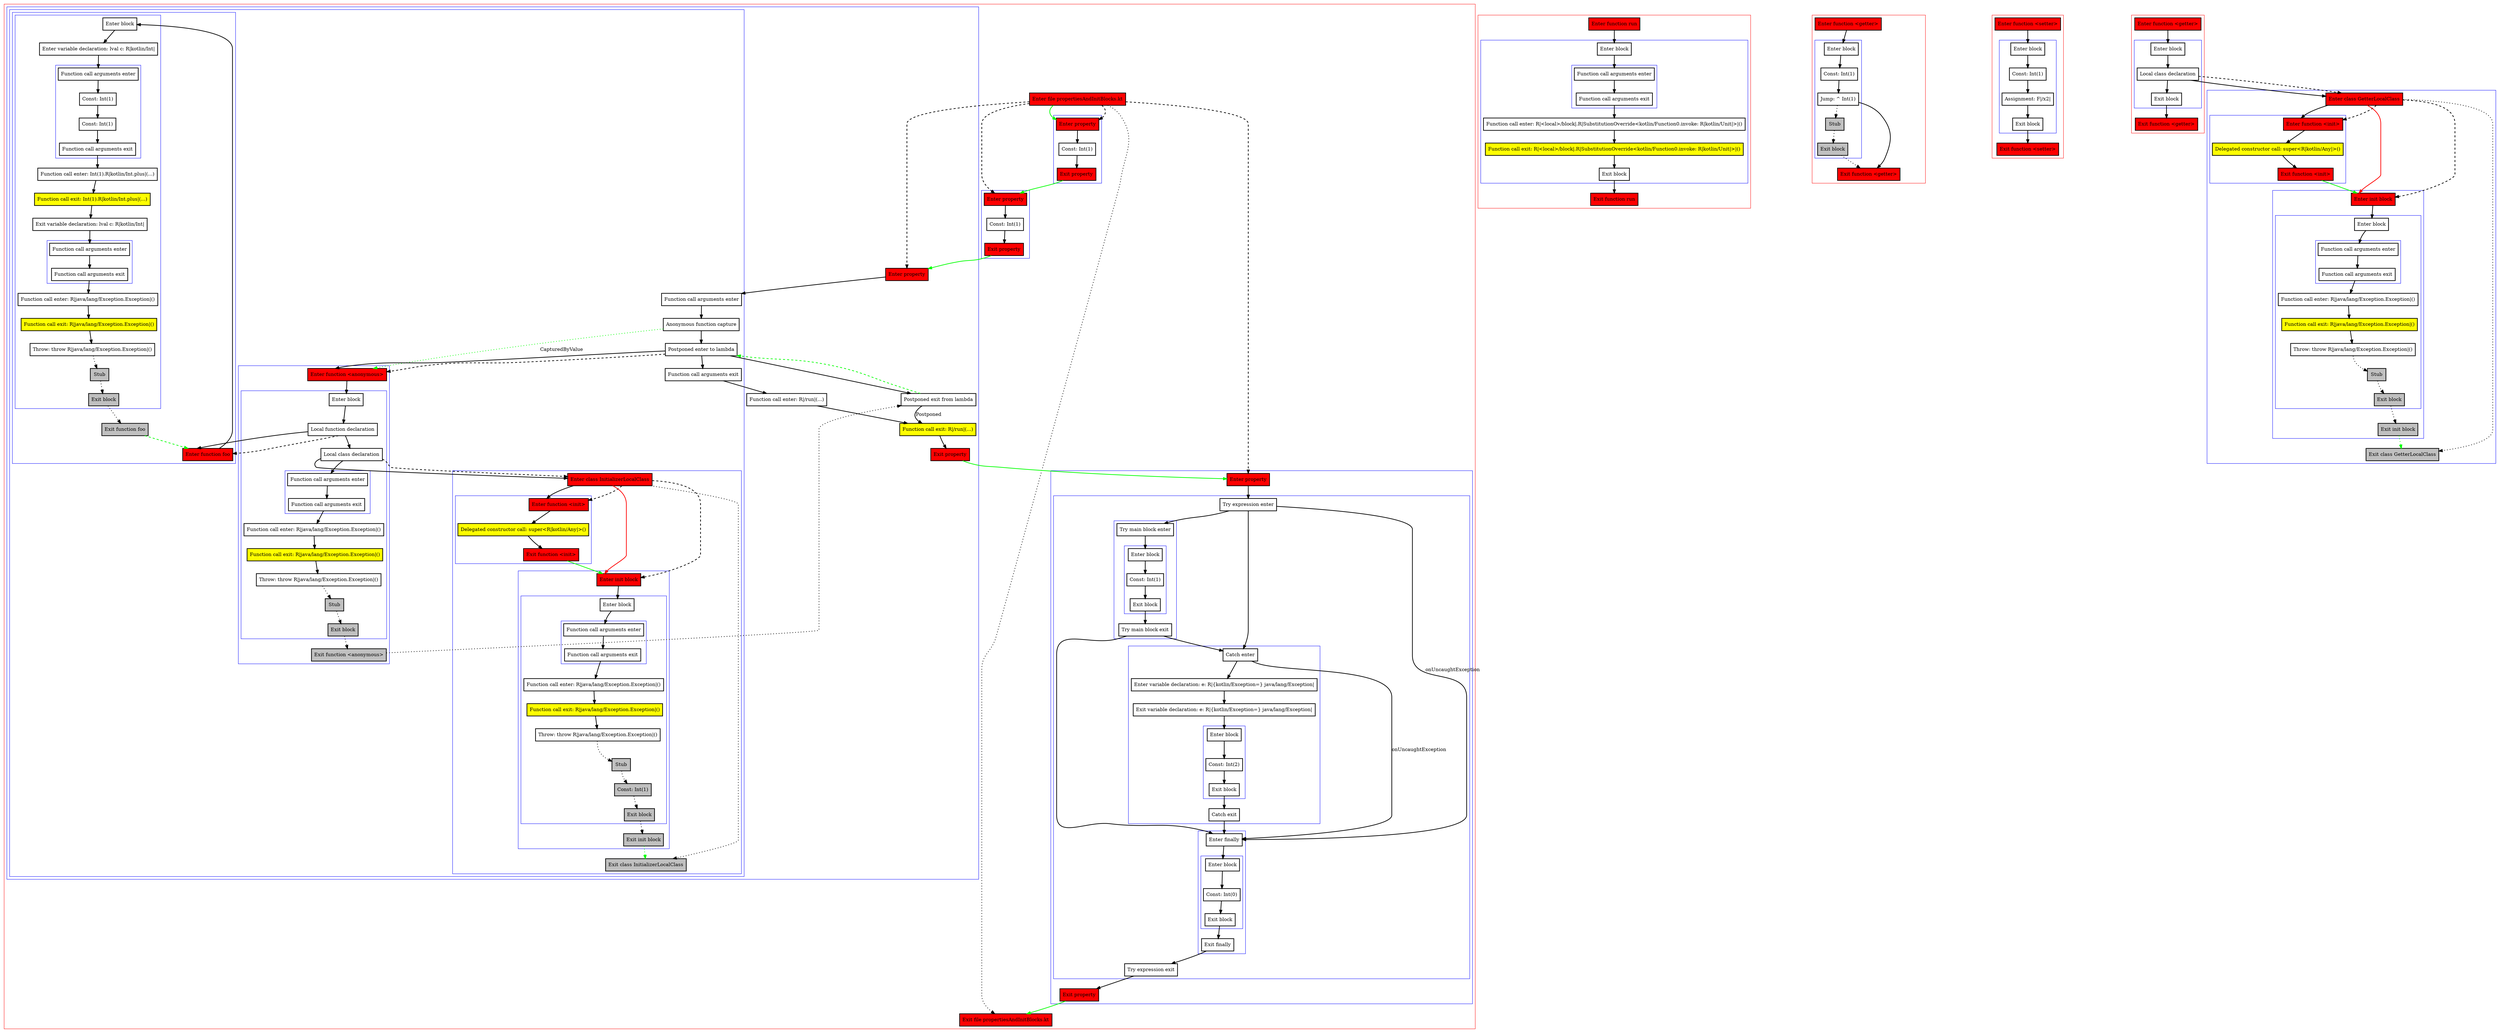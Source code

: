 digraph propertiesAndInitBlocks_kt {
    graph [nodesep=3]
    node [shape=box penwidth=2]
    edge [penwidth=2]

    subgraph cluster_0 {
        color=red
        0 [label="Enter file propertiesAndInitBlocks.kt" style="filled" fillcolor=red];
        subgraph cluster_1 {
            color=blue
            1 [label="Enter property" style="filled" fillcolor=red];
            2 [label="Const: Int(1)"];
            3 [label="Exit property" style="filled" fillcolor=red];
        }
        subgraph cluster_2 {
            color=blue
            4 [label="Enter property" style="filled" fillcolor=red];
            5 [label="Const: Int(1)"];
            6 [label="Exit property" style="filled" fillcolor=red];
        }
        subgraph cluster_3 {
            color=blue
            7 [label="Enter property" style="filled" fillcolor=red];
            subgraph cluster_4 {
                color=blue
                8 [label="Function call arguments enter"];
                9 [label="Anonymous function capture"];
                10 [label="Postponed enter to lambda"];
                subgraph cluster_5 {
                    color=blue
                    11 [label="Enter function <anonymous>" style="filled" fillcolor=red];
                    subgraph cluster_6 {
                        color=blue
                        12 [label="Enter block"];
                        13 [label="Local function declaration"];
                        14 [label="Local class declaration"];
                        subgraph cluster_7 {
                            color=blue
                            15 [label="Function call arguments enter"];
                            16 [label="Function call arguments exit"];
                        }
                        17 [label="Function call enter: R|java/lang/Exception.Exception|()"];
                        18 [label="Function call exit: R|java/lang/Exception.Exception|()" style="filled" fillcolor=yellow];
                        19 [label="Throw: throw R|java/lang/Exception.Exception|()"];
                        20 [label="Stub" style="filled" fillcolor=gray];
                        21 [label="Exit block" style="filled" fillcolor=gray];
                    }
                    22 [label="Exit function <anonymous>" style="filled" fillcolor=gray];
                }
                subgraph cluster_8 {
                    color=blue
                    23 [label="Enter class InitializerLocalClass" style="filled" fillcolor=red];
                    subgraph cluster_9 {
                        color=blue
                        24 [label="Enter function <init>" style="filled" fillcolor=red];
                        25 [label="Delegated constructor call: super<R|kotlin/Any|>()" style="filled" fillcolor=yellow];
                        26 [label="Exit function <init>" style="filled" fillcolor=red];
                    }
                    subgraph cluster_10 {
                        color=blue
                        27 [label="Enter init block" style="filled" fillcolor=red];
                        subgraph cluster_11 {
                            color=blue
                            28 [label="Enter block"];
                            subgraph cluster_12 {
                                color=blue
                                29 [label="Function call arguments enter"];
                                30 [label="Function call arguments exit"];
                            }
                            31 [label="Function call enter: R|java/lang/Exception.Exception|()"];
                            32 [label="Function call exit: R|java/lang/Exception.Exception|()" style="filled" fillcolor=yellow];
                            33 [label="Throw: throw R|java/lang/Exception.Exception|()"];
                            34 [label="Stub" style="filled" fillcolor=gray];
                            35 [label="Const: Int(1)" style="filled" fillcolor=gray];
                            36 [label="Exit block" style="filled" fillcolor=gray];
                        }
                        37 [label="Exit init block" style="filled" fillcolor=gray];
                    }
                    38 [label="Exit class InitializerLocalClass" style="filled" fillcolor=gray];
                }
                subgraph cluster_13 {
                    color=blue
                    39 [label="Enter function foo" style="filled" fillcolor=red];
                    subgraph cluster_14 {
                        color=blue
                        40 [label="Enter block"];
                        41 [label="Enter variable declaration: lval c: R|kotlin/Int|"];
                        subgraph cluster_15 {
                            color=blue
                            42 [label="Function call arguments enter"];
                            43 [label="Const: Int(1)"];
                            44 [label="Const: Int(1)"];
                            45 [label="Function call arguments exit"];
                        }
                        46 [label="Function call enter: Int(1).R|kotlin/Int.plus|(...)"];
                        47 [label="Function call exit: Int(1).R|kotlin/Int.plus|(...)" style="filled" fillcolor=yellow];
                        48 [label="Exit variable declaration: lval c: R|kotlin/Int|"];
                        subgraph cluster_16 {
                            color=blue
                            49 [label="Function call arguments enter"];
                            50 [label="Function call arguments exit"];
                        }
                        51 [label="Function call enter: R|java/lang/Exception.Exception|()"];
                        52 [label="Function call exit: R|java/lang/Exception.Exception|()" style="filled" fillcolor=yellow];
                        53 [label="Throw: throw R|java/lang/Exception.Exception|()"];
                        54 [label="Stub" style="filled" fillcolor=gray];
                        55 [label="Exit block" style="filled" fillcolor=gray];
                    }
                    56 [label="Exit function foo" style="filled" fillcolor=gray];
                }
                57 [label="Function call arguments exit"];
            }
            58 [label="Function call enter: R|/run|(...)"];
            59 [label="Postponed exit from lambda"];
            60 [label="Function call exit: R|/run|(...)" style="filled" fillcolor=yellow];
            61 [label="Exit property" style="filled" fillcolor=red];
        }
        subgraph cluster_17 {
            color=blue
            62 [label="Enter property" style="filled" fillcolor=red];
            subgraph cluster_18 {
                color=blue
                63 [label="Try expression enter"];
                subgraph cluster_19 {
                    color=blue
                    64 [label="Try main block enter"];
                    subgraph cluster_20 {
                        color=blue
                        65 [label="Enter block"];
                        66 [label="Const: Int(1)"];
                        67 [label="Exit block"];
                    }
                    68 [label="Try main block exit"];
                }
                subgraph cluster_21 {
                    color=blue
                    69 [label="Catch enter"];
                    70 [label="Enter variable declaration: e: R|{kotlin/Exception=} java/lang/Exception|"];
                    71 [label="Exit variable declaration: e: R|{kotlin/Exception=} java/lang/Exception|"];
                    subgraph cluster_22 {
                        color=blue
                        72 [label="Enter block"];
                        73 [label="Const: Int(2)"];
                        74 [label="Exit block"];
                    }
                    75 [label="Catch exit"];
                }
                subgraph cluster_23 {
                    color=blue
                    76 [label="Enter finally"];
                    subgraph cluster_24 {
                        color=blue
                        77 [label="Enter block"];
                        78 [label="Const: Int(0)"];
                        79 [label="Exit block"];
                    }
                    80 [label="Exit finally"];
                }
                81 [label="Try expression exit"];
            }
            82 [label="Exit property" style="filled" fillcolor=red];
        }
        83 [label="Exit file propertiesAndInitBlocks.kt" style="filled" fillcolor=red];
    }
    0 -> {1} [color=green];
    0 -> {83} [style=dotted];
    0 -> {1 4 7 62} [style=dashed];
    1 -> {2};
    2 -> {3};
    3 -> {4} [color=green];
    4 -> {5};
    5 -> {6};
    6 -> {7} [color=green];
    7 -> {8};
    8 -> {9};
    9 -> {10};
    9 -> {11} [color=green style=dotted label="CapturedByValue"];
    10 -> {11 57 59};
    10 -> {11} [style=dashed];
    11 -> {12};
    12 -> {13};
    13 -> {14 39};
    13 -> {39} [style=dashed];
    14 -> {15 23};
    14 -> {23} [style=dashed];
    15 -> {16};
    16 -> {17};
    17 -> {18};
    18 -> {19};
    19 -> {20} [style=dotted];
    20 -> {21} [style=dotted];
    21 -> {22} [style=dotted];
    22 -> {59} [style=dotted];
    23 -> {24};
    23 -> {27} [color=red];
    23 -> {38} [style=dotted];
    23 -> {24 27} [style=dashed];
    24 -> {25};
    25 -> {26};
    26 -> {27} [color=green];
    27 -> {28};
    28 -> {29};
    29 -> {30};
    30 -> {31};
    31 -> {32};
    32 -> {33};
    33 -> {34} [style=dotted];
    34 -> {35} [style=dotted];
    35 -> {36} [style=dotted];
    36 -> {37} [style=dotted];
    37 -> {38} [color=green style=dotted];
    39 -> {40};
    40 -> {41};
    41 -> {42};
    42 -> {43};
    43 -> {44};
    44 -> {45};
    45 -> {46};
    46 -> {47};
    47 -> {48};
    48 -> {49};
    49 -> {50};
    50 -> {51};
    51 -> {52};
    52 -> {53};
    53 -> {54} [style=dotted];
    54 -> {55} [style=dotted];
    55 -> {56} [style=dotted];
    56 -> {39} [color=green style=dashed];
    57 -> {58};
    58 -> {60};
    59 -> {10} [color=green style=dashed];
    59 -> {60} [label="Postponed"];
    60 -> {61};
    61 -> {62} [color=green];
    62 -> {63};
    63 -> {64 69};
    63 -> {76} [label="onUncaughtException"];
    64 -> {65};
    65 -> {66};
    66 -> {67};
    67 -> {68};
    68 -> {69 76};
    69 -> {70};
    69 -> {76} [label="onUncaughtException"];
    70 -> {71};
    71 -> {72};
    72 -> {73};
    73 -> {74};
    74 -> {75};
    75 -> {76};
    76 -> {77};
    77 -> {78};
    78 -> {79};
    79 -> {80};
    80 -> {81};
    81 -> {82};
    82 -> {83} [color=green];

    subgraph cluster_25 {
        color=red
        84 [label="Enter function run" style="filled" fillcolor=red];
        subgraph cluster_26 {
            color=blue
            85 [label="Enter block"];
            subgraph cluster_27 {
                color=blue
                86 [label="Function call arguments enter"];
                87 [label="Function call arguments exit"];
            }
            88 [label="Function call enter: R|<local>/block|.R|SubstitutionOverride<kotlin/Function0.invoke: R|kotlin/Unit|>|()"];
            89 [label="Function call exit: R|<local>/block|.R|SubstitutionOverride<kotlin/Function0.invoke: R|kotlin/Unit|>|()" style="filled" fillcolor=yellow];
            90 [label="Exit block"];
        }
        91 [label="Exit function run" style="filled" fillcolor=red];
    }
    84 -> {85};
    85 -> {86};
    86 -> {87};
    87 -> {88};
    88 -> {89};
    89 -> {90};
    90 -> {91};

    subgraph cluster_28 {
        color=red
        92 [label="Enter function <getter>" style="filled" fillcolor=red];
        subgraph cluster_29 {
            color=blue
            93 [label="Enter block"];
            94 [label="Const: Int(1)"];
            95 [label="Jump: ^ Int(1)"];
            96 [label="Stub" style="filled" fillcolor=gray];
            97 [label="Exit block" style="filled" fillcolor=gray];
        }
        98 [label="Exit function <getter>" style="filled" fillcolor=red];
    }
    92 -> {93};
    93 -> {94};
    94 -> {95};
    95 -> {98};
    95 -> {96} [style=dotted];
    96 -> {97} [style=dotted];
    97 -> {98} [style=dotted];

    subgraph cluster_30 {
        color=red
        99 [label="Enter function <setter>" style="filled" fillcolor=red];
        subgraph cluster_31 {
            color=blue
            100 [label="Enter block"];
            101 [label="Const: Int(1)"];
            102 [label="Assignment: F|/x2|"];
            103 [label="Exit block"];
        }
        104 [label="Exit function <setter>" style="filled" fillcolor=red];
    }
    99 -> {100};
    100 -> {101};
    101 -> {102};
    102 -> {103};
    103 -> {104};

    subgraph cluster_32 {
        color=red
        105 [label="Enter function <getter>" style="filled" fillcolor=red];
        subgraph cluster_33 {
            color=blue
            106 [label="Enter block"];
            107 [label="Local class declaration"];
            108 [label="Exit block"];
        }
        109 [label="Exit function <getter>" style="filled" fillcolor=red];
    }
    subgraph cluster_34 {
        color=blue
        110 [label="Enter class GetterLocalClass" style="filled" fillcolor=red];
        subgraph cluster_35 {
            color=blue
            111 [label="Enter function <init>" style="filled" fillcolor=red];
            112 [label="Delegated constructor call: super<R|kotlin/Any|>()" style="filled" fillcolor=yellow];
            113 [label="Exit function <init>" style="filled" fillcolor=red];
        }
        subgraph cluster_36 {
            color=blue
            114 [label="Enter init block" style="filled" fillcolor=red];
            subgraph cluster_37 {
                color=blue
                115 [label="Enter block"];
                subgraph cluster_38 {
                    color=blue
                    116 [label="Function call arguments enter"];
                    117 [label="Function call arguments exit"];
                }
                118 [label="Function call enter: R|java/lang/Exception.Exception|()"];
                119 [label="Function call exit: R|java/lang/Exception.Exception|()" style="filled" fillcolor=yellow];
                120 [label="Throw: throw R|java/lang/Exception.Exception|()"];
                121 [label="Stub" style="filled" fillcolor=gray];
                122 [label="Exit block" style="filled" fillcolor=gray];
            }
            123 [label="Exit init block" style="filled" fillcolor=gray];
        }
        124 [label="Exit class GetterLocalClass" style="filled" fillcolor=gray];
    }
    105 -> {106};
    106 -> {107};
    107 -> {108 110};
    107 -> {110} [style=dashed];
    108 -> {109};
    110 -> {111};
    110 -> {114} [color=red];
    110 -> {124} [style=dotted];
    110 -> {111 114} [style=dashed];
    111 -> {112};
    112 -> {113};
    113 -> {114} [color=green];
    114 -> {115};
    115 -> {116};
    116 -> {117};
    117 -> {118};
    118 -> {119};
    119 -> {120};
    120 -> {121} [style=dotted];
    121 -> {122} [style=dotted];
    122 -> {123} [style=dotted];
    123 -> {124} [color=green style=dotted];

}
